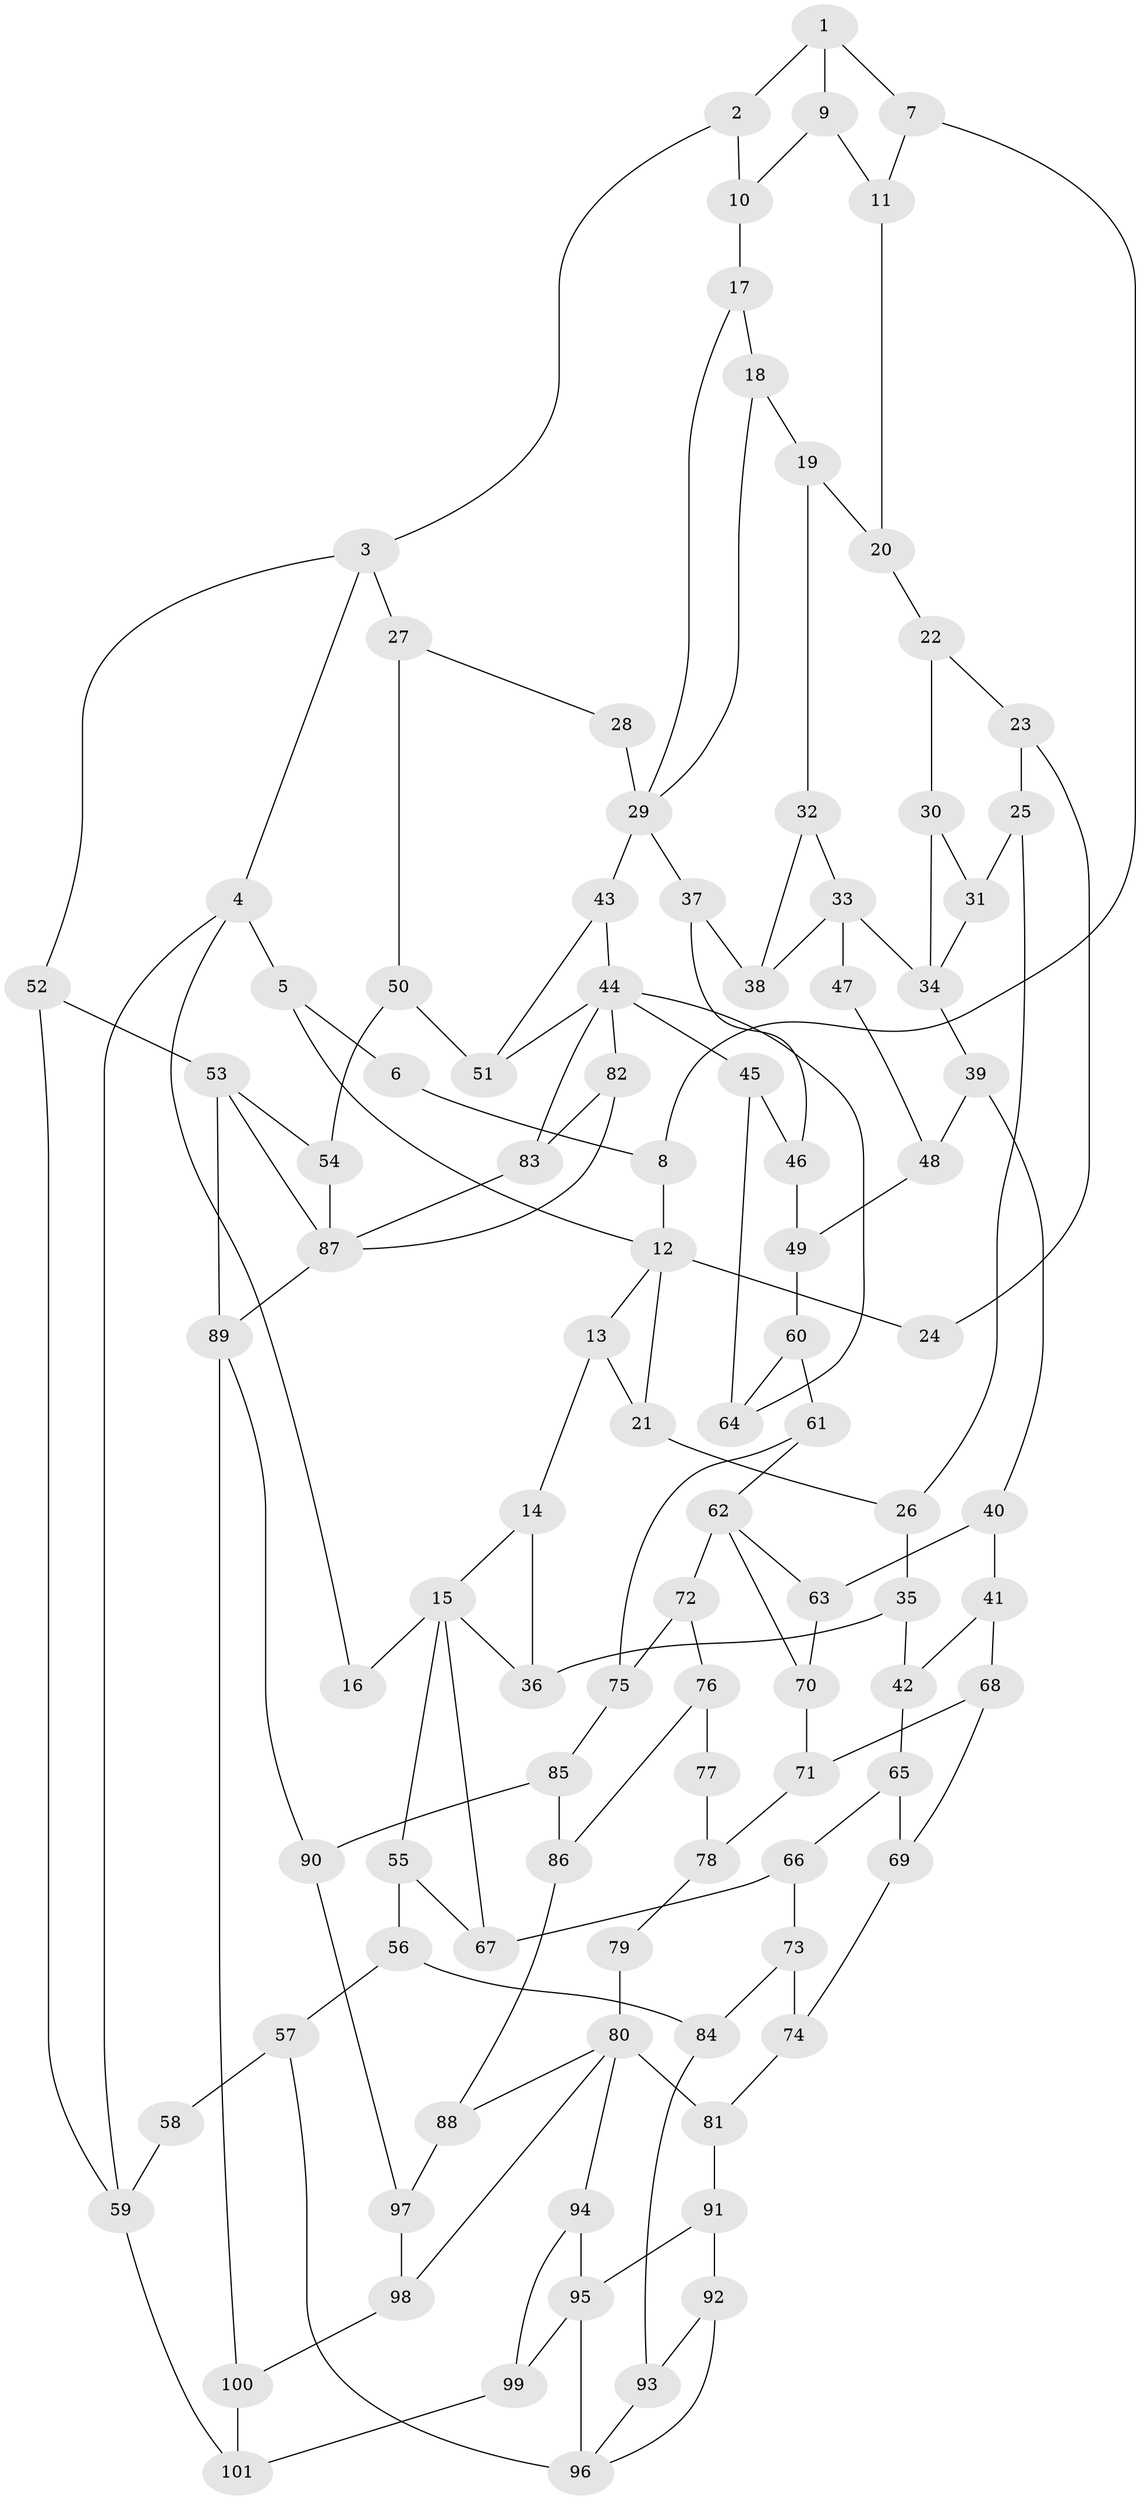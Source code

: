 // original degree distribution, {3: 0.013888888888888888, 4: 0.2638888888888889, 6: 0.25, 5: 0.4722222222222222}
// Generated by graph-tools (version 1.1) at 2025/54/03/04/25 22:54:31]
// undirected, 101 vertices, 159 edges
graph export_dot {
  node [color=gray90,style=filled];
  1;
  2;
  3;
  4;
  5;
  6;
  7;
  8;
  9;
  10;
  11;
  12;
  13;
  14;
  15;
  16;
  17;
  18;
  19;
  20;
  21;
  22;
  23;
  24;
  25;
  26;
  27;
  28;
  29;
  30;
  31;
  32;
  33;
  34;
  35;
  36;
  37;
  38;
  39;
  40;
  41;
  42;
  43;
  44;
  45;
  46;
  47;
  48;
  49;
  50;
  51;
  52;
  53;
  54;
  55;
  56;
  57;
  58;
  59;
  60;
  61;
  62;
  63;
  64;
  65;
  66;
  67;
  68;
  69;
  70;
  71;
  72;
  73;
  74;
  75;
  76;
  77;
  78;
  79;
  80;
  81;
  82;
  83;
  84;
  85;
  86;
  87;
  88;
  89;
  90;
  91;
  92;
  93;
  94;
  95;
  96;
  97;
  98;
  99;
  100;
  101;
  1 -- 2 [weight=1.0];
  1 -- 7 [weight=1.0];
  1 -- 9 [weight=2.0];
  2 -- 3 [weight=1.0];
  2 -- 10 [weight=1.0];
  3 -- 4 [weight=1.0];
  3 -- 27 [weight=1.0];
  3 -- 52 [weight=1.0];
  4 -- 5 [weight=1.0];
  4 -- 16 [weight=1.0];
  4 -- 59 [weight=1.0];
  5 -- 6 [weight=1.0];
  5 -- 12 [weight=1.0];
  6 -- 8 [weight=1.0];
  7 -- 8 [weight=1.0];
  7 -- 11 [weight=1.0];
  8 -- 12 [weight=1.0];
  9 -- 10 [weight=1.0];
  9 -- 11 [weight=1.0];
  10 -- 17 [weight=1.0];
  11 -- 20 [weight=1.0];
  12 -- 13 [weight=1.0];
  12 -- 21 [weight=1.0];
  12 -- 24 [weight=2.0];
  13 -- 14 [weight=1.0];
  13 -- 21 [weight=1.0];
  14 -- 15 [weight=1.0];
  14 -- 36 [weight=1.0];
  15 -- 16 [weight=2.0];
  15 -- 36 [weight=1.0];
  15 -- 55 [weight=1.0];
  15 -- 67 [weight=1.0];
  17 -- 18 [weight=1.0];
  17 -- 29 [weight=1.0];
  18 -- 19 [weight=1.0];
  18 -- 29 [weight=1.0];
  19 -- 20 [weight=1.0];
  19 -- 32 [weight=1.0];
  20 -- 22 [weight=1.0];
  21 -- 26 [weight=1.0];
  22 -- 23 [weight=1.0];
  22 -- 30 [weight=1.0];
  23 -- 24 [weight=1.0];
  23 -- 25 [weight=1.0];
  25 -- 26 [weight=1.0];
  25 -- 31 [weight=1.0];
  26 -- 35 [weight=1.0];
  27 -- 28 [weight=1.0];
  27 -- 50 [weight=1.0];
  28 -- 29 [weight=2.0];
  29 -- 37 [weight=1.0];
  29 -- 43 [weight=1.0];
  30 -- 31 [weight=1.0];
  30 -- 34 [weight=1.0];
  31 -- 34 [weight=1.0];
  32 -- 33 [weight=1.0];
  32 -- 38 [weight=1.0];
  33 -- 34 [weight=2.0];
  33 -- 38 [weight=1.0];
  33 -- 47 [weight=2.0];
  34 -- 39 [weight=1.0];
  35 -- 36 [weight=1.0];
  35 -- 42 [weight=1.0];
  37 -- 38 [weight=1.0];
  37 -- 46 [weight=1.0];
  39 -- 40 [weight=1.0];
  39 -- 48 [weight=1.0];
  40 -- 41 [weight=1.0];
  40 -- 63 [weight=1.0];
  41 -- 42 [weight=1.0];
  41 -- 68 [weight=1.0];
  42 -- 65 [weight=1.0];
  43 -- 44 [weight=1.0];
  43 -- 51 [weight=1.0];
  44 -- 45 [weight=1.0];
  44 -- 51 [weight=1.0];
  44 -- 64 [weight=1.0];
  44 -- 82 [weight=1.0];
  44 -- 83 [weight=1.0];
  45 -- 46 [weight=1.0];
  45 -- 64 [weight=1.0];
  46 -- 49 [weight=1.0];
  47 -- 48 [weight=1.0];
  48 -- 49 [weight=1.0];
  49 -- 60 [weight=1.0];
  50 -- 51 [weight=1.0];
  50 -- 54 [weight=1.0];
  52 -- 53 [weight=2.0];
  52 -- 59 [weight=1.0];
  53 -- 54 [weight=1.0];
  53 -- 87 [weight=1.0];
  53 -- 89 [weight=2.0];
  54 -- 87 [weight=1.0];
  55 -- 56 [weight=1.0];
  55 -- 67 [weight=1.0];
  56 -- 57 [weight=1.0];
  56 -- 84 [weight=1.0];
  57 -- 58 [weight=2.0];
  57 -- 96 [weight=2.0];
  58 -- 59 [weight=1.0];
  59 -- 101 [weight=1.0];
  60 -- 61 [weight=1.0];
  60 -- 64 [weight=1.0];
  61 -- 62 [weight=1.0];
  61 -- 75 [weight=1.0];
  62 -- 63 [weight=1.0];
  62 -- 70 [weight=1.0];
  62 -- 72 [weight=3.0];
  63 -- 70 [weight=1.0];
  65 -- 66 [weight=1.0];
  65 -- 69 [weight=1.0];
  66 -- 67 [weight=1.0];
  66 -- 73 [weight=1.0];
  68 -- 69 [weight=1.0];
  68 -- 71 [weight=1.0];
  69 -- 74 [weight=1.0];
  70 -- 71 [weight=1.0];
  71 -- 78 [weight=1.0];
  72 -- 75 [weight=1.0];
  72 -- 76 [weight=2.0];
  73 -- 74 [weight=1.0];
  73 -- 84 [weight=1.0];
  74 -- 81 [weight=1.0];
  75 -- 85 [weight=1.0];
  76 -- 77 [weight=2.0];
  76 -- 86 [weight=1.0];
  77 -- 78 [weight=1.0];
  78 -- 79 [weight=1.0];
  79 -- 80 [weight=2.0];
  80 -- 81 [weight=1.0];
  80 -- 88 [weight=1.0];
  80 -- 94 [weight=1.0];
  80 -- 98 [weight=1.0];
  81 -- 91 [weight=1.0];
  82 -- 83 [weight=1.0];
  82 -- 87 [weight=1.0];
  83 -- 87 [weight=1.0];
  84 -- 93 [weight=1.0];
  85 -- 86 [weight=1.0];
  85 -- 90 [weight=1.0];
  86 -- 88 [weight=1.0];
  87 -- 89 [weight=1.0];
  88 -- 97 [weight=1.0];
  89 -- 90 [weight=1.0];
  89 -- 100 [weight=1.0];
  90 -- 97 [weight=1.0];
  91 -- 92 [weight=1.0];
  91 -- 95 [weight=1.0];
  92 -- 93 [weight=1.0];
  92 -- 96 [weight=1.0];
  93 -- 96 [weight=1.0];
  94 -- 95 [weight=1.0];
  94 -- 99 [weight=1.0];
  95 -- 96 [weight=2.0];
  95 -- 99 [weight=1.0];
  97 -- 98 [weight=1.0];
  98 -- 100 [weight=1.0];
  99 -- 101 [weight=1.0];
  100 -- 101 [weight=1.0];
}
